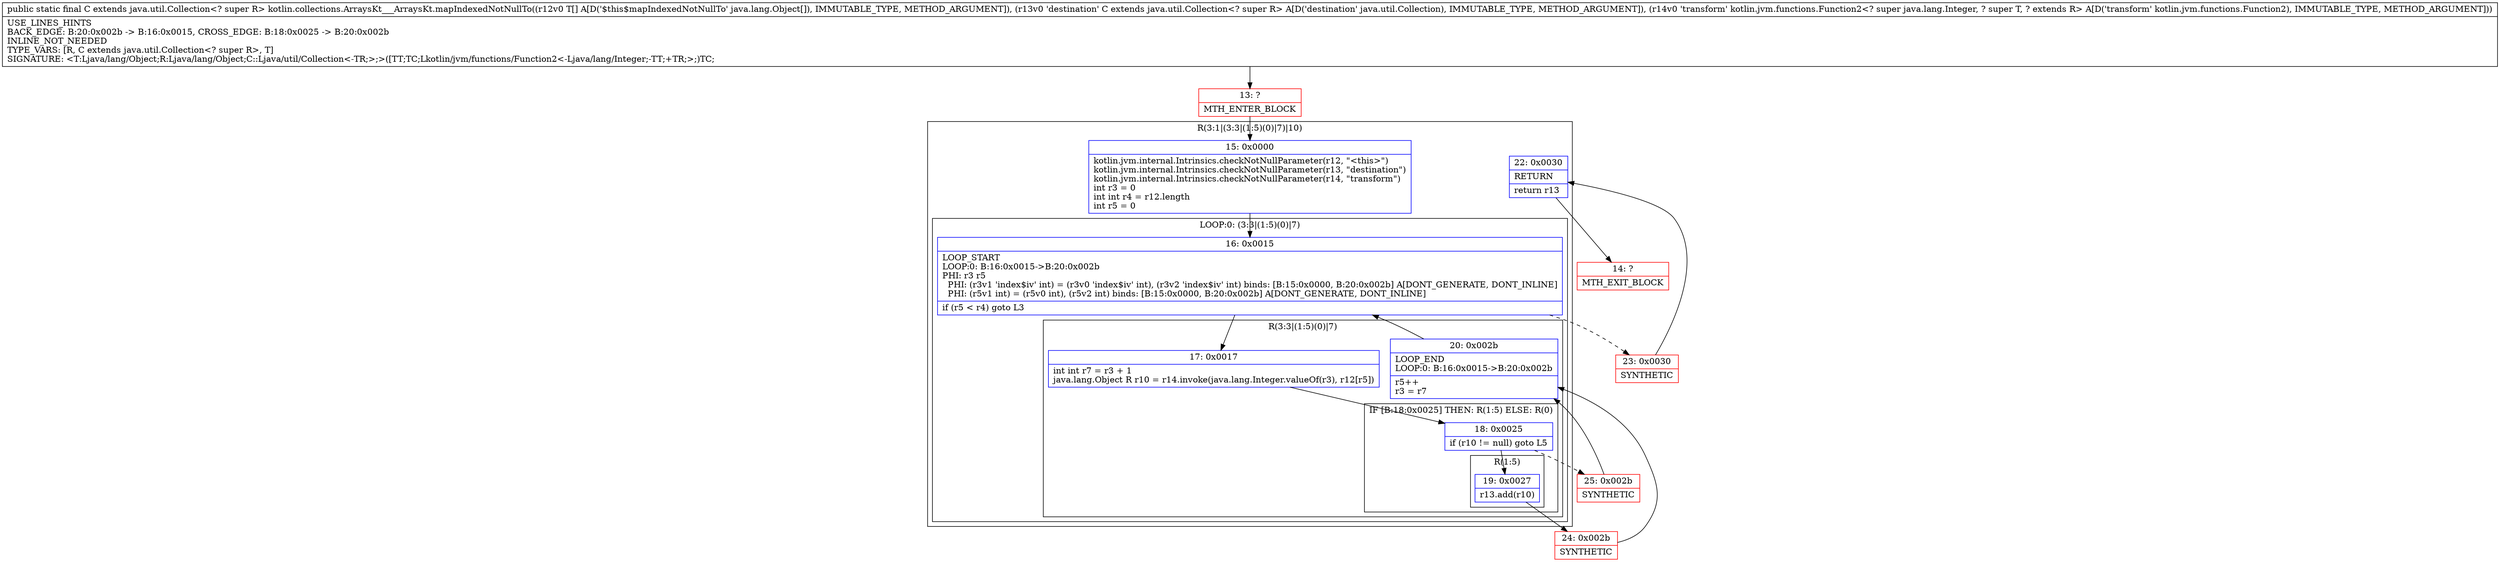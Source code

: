 digraph "CFG forkotlin.collections.ArraysKt___ArraysKt.mapIndexedNotNullTo([Ljava\/lang\/Object;Ljava\/util\/Collection;Lkotlin\/jvm\/functions\/Function2;)Ljava\/util\/Collection;" {
subgraph cluster_Region_550465588 {
label = "R(3:1|(3:3|(1:5)(0)|7)|10)";
node [shape=record,color=blue];
Node_15 [shape=record,label="{15\:\ 0x0000|kotlin.jvm.internal.Intrinsics.checkNotNullParameter(r12, \"\<this\>\")\lkotlin.jvm.internal.Intrinsics.checkNotNullParameter(r13, \"destination\")\lkotlin.jvm.internal.Intrinsics.checkNotNullParameter(r14, \"transform\")\lint r3 = 0\lint int r4 = r12.length\lint r5 = 0\l}"];
subgraph cluster_LoopRegion_1754733542 {
label = "LOOP:0: (3:3|(1:5)(0)|7)";
node [shape=record,color=blue];
Node_16 [shape=record,label="{16\:\ 0x0015|LOOP_START\lLOOP:0: B:16:0x0015\-\>B:20:0x002b\lPHI: r3 r5 \l  PHI: (r3v1 'index$iv' int) = (r3v0 'index$iv' int), (r3v2 'index$iv' int) binds: [B:15:0x0000, B:20:0x002b] A[DONT_GENERATE, DONT_INLINE]\l  PHI: (r5v1 int) = (r5v0 int), (r5v2 int) binds: [B:15:0x0000, B:20:0x002b] A[DONT_GENERATE, DONT_INLINE]\l|if (r5 \< r4) goto L3\l}"];
subgraph cluster_Region_26893613 {
label = "R(3:3|(1:5)(0)|7)";
node [shape=record,color=blue];
Node_17 [shape=record,label="{17\:\ 0x0017|int int r7 = r3 + 1\ljava.lang.Object R r10 = r14.invoke(java.lang.Integer.valueOf(r3), r12[r5])\l}"];
subgraph cluster_IfRegion_1326901369 {
label = "IF [B:18:0x0025] THEN: R(1:5) ELSE: R(0)";
node [shape=record,color=blue];
Node_18 [shape=record,label="{18\:\ 0x0025|if (r10 != null) goto L5\l}"];
subgraph cluster_Region_335769471 {
label = "R(1:5)";
node [shape=record,color=blue];
Node_19 [shape=record,label="{19\:\ 0x0027|r13.add(r10)\l}"];
}
subgraph cluster_Region_1515131964 {
label = "R(0)";
node [shape=record,color=blue];
}
}
Node_20 [shape=record,label="{20\:\ 0x002b|LOOP_END\lLOOP:0: B:16:0x0015\-\>B:20:0x002b\l|r5++\lr3 = r7\l}"];
}
}
Node_22 [shape=record,label="{22\:\ 0x0030|RETURN\l|return r13\l}"];
}
Node_13 [shape=record,color=red,label="{13\:\ ?|MTH_ENTER_BLOCK\l}"];
Node_24 [shape=record,color=red,label="{24\:\ 0x002b|SYNTHETIC\l}"];
Node_25 [shape=record,color=red,label="{25\:\ 0x002b|SYNTHETIC\l}"];
Node_23 [shape=record,color=red,label="{23\:\ 0x0030|SYNTHETIC\l}"];
Node_14 [shape=record,color=red,label="{14\:\ ?|MTH_EXIT_BLOCK\l}"];
MethodNode[shape=record,label="{public static final C extends java.util.Collection\<? super R\> kotlin.collections.ArraysKt___ArraysKt.mapIndexedNotNullTo((r12v0 T[] A[D('$this$mapIndexedNotNullTo' java.lang.Object[]), IMMUTABLE_TYPE, METHOD_ARGUMENT]), (r13v0 'destination' C extends java.util.Collection\<? super R\> A[D('destination' java.util.Collection), IMMUTABLE_TYPE, METHOD_ARGUMENT]), (r14v0 'transform' kotlin.jvm.functions.Function2\<? super java.lang.Integer, ? super T, ? extends R\> A[D('transform' kotlin.jvm.functions.Function2), IMMUTABLE_TYPE, METHOD_ARGUMENT]))  | USE_LINES_HINTS\lBACK_EDGE: B:20:0x002b \-\> B:16:0x0015, CROSS_EDGE: B:18:0x0025 \-\> B:20:0x002b\lINLINE_NOT_NEEDED\lTYPE_VARS: [R, C extends java.util.Collection\<? super R\>, T]\lSIGNATURE: \<T:Ljava\/lang\/Object;R:Ljava\/lang\/Object;C::Ljava\/util\/Collection\<\-TR;\>;\>([TT;TC;Lkotlin\/jvm\/functions\/Function2\<\-Ljava\/lang\/Integer;\-TT;+TR;\>;)TC;\l}"];
MethodNode -> Node_13;Node_15 -> Node_16;
Node_16 -> Node_17;
Node_16 -> Node_23[style=dashed];
Node_17 -> Node_18;
Node_18 -> Node_19;
Node_18 -> Node_25[style=dashed];
Node_19 -> Node_24;
Node_20 -> Node_16;
Node_22 -> Node_14;
Node_13 -> Node_15;
Node_24 -> Node_20;
Node_25 -> Node_20;
Node_23 -> Node_22;
}

